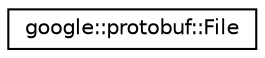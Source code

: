 digraph "类继承关系图"
{
 // LATEX_PDF_SIZE
  edge [fontname="Helvetica",fontsize="10",labelfontname="Helvetica",labelfontsize="10"];
  node [fontname="Helvetica",fontsize="10",shape=record];
  rankdir="LR";
  Node0 [label="google::protobuf::File",height=0.2,width=0.4,color="black", fillcolor="white", style="filled",URL="$classgoogle_1_1protobuf_1_1File.html",tooltip=" "];
}

